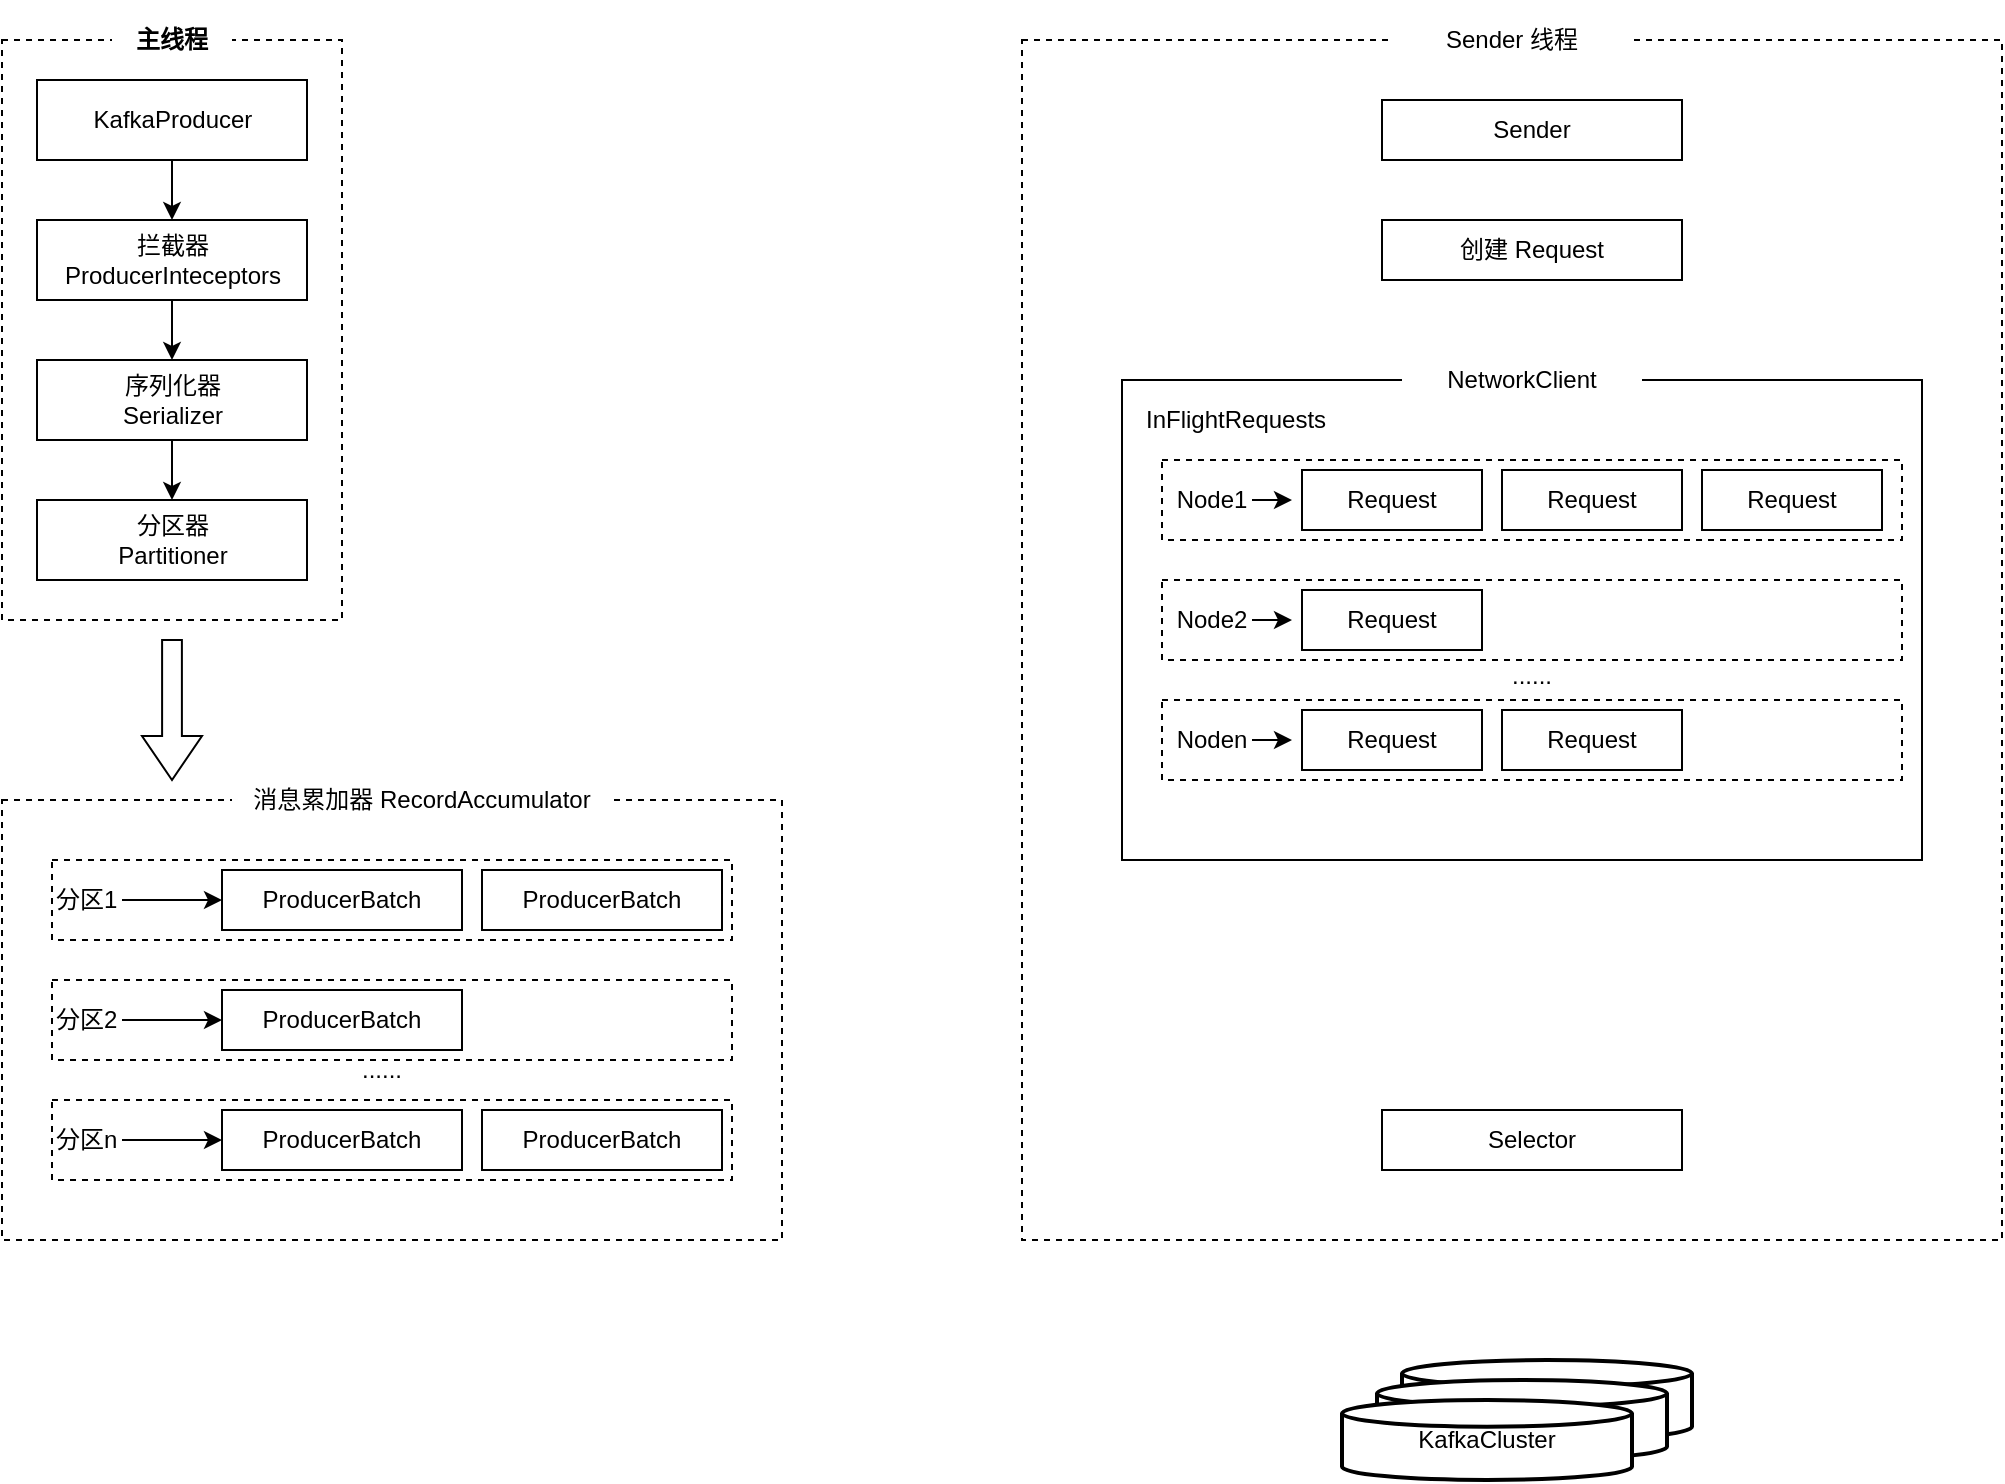 <mxfile version="14.5.10" type="github">
  <diagram id="lWjOg6cp8KSraKorUpdm" name="Page-1">
    <mxGraphModel dx="1426" dy="794" grid="1" gridSize="10" guides="1" tooltips="1" connect="1" arrows="1" fold="1" page="1" pageScale="1" pageWidth="827" pageHeight="1169" math="0" shadow="0">
      <root>
        <mxCell id="0" />
        <mxCell id="1" parent="0" />
        <mxCell id="4Kp6o3HMMt4SV7lr1U1g-1" value="" style="rounded=0;whiteSpace=wrap;html=1;dashed=1;" parent="1" vertex="1">
          <mxGeometry x="50" y="40" width="170" height="290" as="geometry" />
        </mxCell>
        <mxCell id="4Kp6o3HMMt4SV7lr1U1g-6" value="&lt;b&gt;&lt;font style=&quot;font-size: 12px&quot;&gt;主线程&lt;/font&gt;&lt;/b&gt;" style="rounded=0;whiteSpace=wrap;html=1;dashed=1;strokeWidth=1;shadow=0;strokeColor=none;" parent="1" vertex="1">
          <mxGeometry x="105" y="20" width="60" height="40" as="geometry" />
        </mxCell>
        <mxCell id="Mn85AuaeQ5H_NYyy6468-4" style="edgeStyle=orthogonalEdgeStyle;rounded=0;orthogonalLoop=1;jettySize=auto;html=1;" parent="1" source="4Kp6o3HMMt4SV7lr1U1g-7" target="4Kp6o3HMMt4SV7lr1U1g-8" edge="1">
          <mxGeometry relative="1" as="geometry" />
        </mxCell>
        <mxCell id="4Kp6o3HMMt4SV7lr1U1g-7" value="KafkaProducer" style="rounded=0;whiteSpace=wrap;html=1;shadow=0;strokeWidth=1;" parent="1" vertex="1">
          <mxGeometry x="67.5" y="60" width="135" height="40" as="geometry" />
        </mxCell>
        <mxCell id="Mn85AuaeQ5H_NYyy6468-5" style="edgeStyle=orthogonalEdgeStyle;rounded=0;orthogonalLoop=1;jettySize=auto;html=1;entryX=0.5;entryY=0;entryDx=0;entryDy=0;" parent="1" source="4Kp6o3HMMt4SV7lr1U1g-8" target="Mn85AuaeQ5H_NYyy6468-1" edge="1">
          <mxGeometry relative="1" as="geometry" />
        </mxCell>
        <mxCell id="4Kp6o3HMMt4SV7lr1U1g-8" value="拦截器&lt;br&gt;ProducerInteceptors" style="rounded=0;whiteSpace=wrap;html=1;shadow=0;strokeWidth=1;" parent="1" vertex="1">
          <mxGeometry x="67.5" y="130" width="135" height="40" as="geometry" />
        </mxCell>
        <mxCell id="Mn85AuaeQ5H_NYyy6468-7" style="edgeStyle=orthogonalEdgeStyle;rounded=0;orthogonalLoop=1;jettySize=auto;html=1;" parent="1" source="Mn85AuaeQ5H_NYyy6468-1" target="Mn85AuaeQ5H_NYyy6468-2" edge="1">
          <mxGeometry relative="1" as="geometry" />
        </mxCell>
        <mxCell id="Mn85AuaeQ5H_NYyy6468-1" value="序列化器&lt;br&gt;Serializer" style="rounded=0;whiteSpace=wrap;html=1;shadow=0;strokeWidth=1;" parent="1" vertex="1">
          <mxGeometry x="67.5" y="200" width="135" height="40" as="geometry" />
        </mxCell>
        <mxCell id="Mn85AuaeQ5H_NYyy6468-2" value="分区器&lt;br&gt;Partitioner" style="rounded=0;whiteSpace=wrap;html=1;shadow=0;strokeWidth=1;" parent="1" vertex="1">
          <mxGeometry x="67.5" y="270" width="135" height="40" as="geometry" />
        </mxCell>
        <mxCell id="Mn85AuaeQ5H_NYyy6468-8" value="" style="rounded=0;whiteSpace=wrap;html=1;dashed=1;" parent="1" vertex="1">
          <mxGeometry x="50" y="420" width="390" height="220" as="geometry" />
        </mxCell>
        <mxCell id="Mn85AuaeQ5H_NYyy6468-10" value="消息累加器 RecordAccumulator" style="rounded=0;whiteSpace=wrap;html=1;dashed=1;strokeColor=none;" parent="1" vertex="1">
          <mxGeometry x="165" y="400" width="190" height="40" as="geometry" />
        </mxCell>
        <mxCell id="Mn85AuaeQ5H_NYyy6468-11" value="分区1&amp;nbsp;" style="rounded=0;whiteSpace=wrap;html=1;dashed=1;align=left;" parent="1" vertex="1">
          <mxGeometry x="75" y="450" width="340" height="40" as="geometry" />
        </mxCell>
        <mxCell id="Mn85AuaeQ5H_NYyy6468-12" value="ProducerBatch" style="rounded=0;whiteSpace=wrap;html=1;" parent="1" vertex="1">
          <mxGeometry x="160" y="455" width="120" height="30" as="geometry" />
        </mxCell>
        <mxCell id="Mn85AuaeQ5H_NYyy6468-13" value="&lt;span&gt;ProducerBatch&lt;/span&gt;" style="rounded=0;whiteSpace=wrap;html=1;" parent="1" vertex="1">
          <mxGeometry x="290" y="455" width="120" height="30" as="geometry" />
        </mxCell>
        <mxCell id="Mn85AuaeQ5H_NYyy6468-14" value="" style="endArrow=classic;html=1;entryX=0;entryY=0.5;entryDx=0;entryDy=0;" parent="1" target="Mn85AuaeQ5H_NYyy6468-12" edge="1">
          <mxGeometry width="50" height="50" relative="1" as="geometry">
            <mxPoint x="110" y="470" as="sourcePoint" />
            <mxPoint x="100" y="370" as="targetPoint" />
          </mxGeometry>
        </mxCell>
        <mxCell id="Mn85AuaeQ5H_NYyy6468-25" value="分区2&amp;nbsp;" style="rounded=0;whiteSpace=wrap;html=1;dashed=1;align=left;" parent="1" vertex="1">
          <mxGeometry x="75" y="510" width="340" height="40" as="geometry" />
        </mxCell>
        <mxCell id="Mn85AuaeQ5H_NYyy6468-26" value="ProducerBatch" style="rounded=0;whiteSpace=wrap;html=1;" parent="1" vertex="1">
          <mxGeometry x="160" y="515" width="120" height="30" as="geometry" />
        </mxCell>
        <mxCell id="Mn85AuaeQ5H_NYyy6468-28" value="" style="endArrow=classic;html=1;entryX=0;entryY=0.5;entryDx=0;entryDy=0;" parent="1" target="Mn85AuaeQ5H_NYyy6468-26" edge="1">
          <mxGeometry width="50" height="50" relative="1" as="geometry">
            <mxPoint x="110" y="530" as="sourcePoint" />
            <mxPoint x="100" y="430" as="targetPoint" />
          </mxGeometry>
        </mxCell>
        <mxCell id="Mn85AuaeQ5H_NYyy6468-29" value="分区n&amp;nbsp;" style="rounded=0;whiteSpace=wrap;html=1;dashed=1;align=left;" parent="1" vertex="1">
          <mxGeometry x="75" y="570" width="340" height="40" as="geometry" />
        </mxCell>
        <mxCell id="Mn85AuaeQ5H_NYyy6468-30" value="ProducerBatch" style="rounded=0;whiteSpace=wrap;html=1;" parent="1" vertex="1">
          <mxGeometry x="160" y="575" width="120" height="30" as="geometry" />
        </mxCell>
        <mxCell id="Mn85AuaeQ5H_NYyy6468-31" value="&lt;span&gt;ProducerBatch&lt;/span&gt;" style="rounded=0;whiteSpace=wrap;html=1;" parent="1" vertex="1">
          <mxGeometry x="290" y="575" width="120" height="30" as="geometry" />
        </mxCell>
        <mxCell id="Mn85AuaeQ5H_NYyy6468-32" value="" style="endArrow=classic;html=1;entryX=0;entryY=0.5;entryDx=0;entryDy=0;" parent="1" target="Mn85AuaeQ5H_NYyy6468-30" edge="1">
          <mxGeometry width="50" height="50" relative="1" as="geometry">
            <mxPoint x="110" y="590" as="sourcePoint" />
            <mxPoint x="100" y="490" as="targetPoint" />
          </mxGeometry>
        </mxCell>
        <mxCell id="Mn85AuaeQ5H_NYyy6468-33" value="" style="rounded=0;whiteSpace=wrap;html=1;dashed=1;" parent="1" vertex="1">
          <mxGeometry x="560" y="40" width="490" height="600" as="geometry" />
        </mxCell>
        <mxCell id="Mn85AuaeQ5H_NYyy6468-34" value="Sender 线程" style="rounded=0;whiteSpace=wrap;html=1;dashed=1;strokeColor=none;" parent="1" vertex="1">
          <mxGeometry x="745" y="20" width="120" height="40" as="geometry" />
        </mxCell>
        <mxCell id="Mn85AuaeQ5H_NYyy6468-35" value="Sender" style="rounded=0;whiteSpace=wrap;html=1;" parent="1" vertex="1">
          <mxGeometry x="740" y="70" width="150" height="30" as="geometry" />
        </mxCell>
        <mxCell id="Mn85AuaeQ5H_NYyy6468-36" value="创建 Request" style="rounded=0;whiteSpace=wrap;html=1;" parent="1" vertex="1">
          <mxGeometry x="740" y="130" width="150" height="30" as="geometry" />
        </mxCell>
        <mxCell id="zGg2ZoUMUA5Oq04mwjyU-1" value="" style="rounded=0;whiteSpace=wrap;html=1;" vertex="1" parent="1">
          <mxGeometry x="610" y="210" width="400" height="240" as="geometry" />
        </mxCell>
        <mxCell id="zGg2ZoUMUA5Oq04mwjyU-2" value="NetworkClient" style="rounded=0;whiteSpace=wrap;html=1;strokeColor=none;" vertex="1" parent="1">
          <mxGeometry x="750" y="190" width="120" height="40" as="geometry" />
        </mxCell>
        <mxCell id="zGg2ZoUMUA5Oq04mwjyU-3" value="InFlightRequests" style="text;html=1;strokeColor=none;fillColor=none;align=left;verticalAlign=middle;whiteSpace=wrap;rounded=0;" vertex="1" parent="1">
          <mxGeometry x="620" y="220" width="130" height="20" as="geometry" />
        </mxCell>
        <mxCell id="zGg2ZoUMUA5Oq04mwjyU-4" value="" style="rounded=0;whiteSpace=wrap;html=1;dashed=1;" vertex="1" parent="1">
          <mxGeometry x="630" y="250" width="370" height="40" as="geometry" />
        </mxCell>
        <mxCell id="zGg2ZoUMUA5Oq04mwjyU-5" value="Node1" style="text;html=1;strokeColor=none;fillColor=none;align=center;verticalAlign=middle;whiteSpace=wrap;rounded=0;" vertex="1" parent="1">
          <mxGeometry x="640" y="260" width="30" height="20" as="geometry" />
        </mxCell>
        <mxCell id="zGg2ZoUMUA5Oq04mwjyU-6" value="Request" style="rounded=0;whiteSpace=wrap;html=1;" vertex="1" parent="1">
          <mxGeometry x="700" y="255" width="90" height="30" as="geometry" />
        </mxCell>
        <mxCell id="zGg2ZoUMUA5Oq04mwjyU-7" value="Request" style="rounded=0;whiteSpace=wrap;html=1;" vertex="1" parent="1">
          <mxGeometry x="800" y="255" width="90" height="30" as="geometry" />
        </mxCell>
        <mxCell id="zGg2ZoUMUA5Oq04mwjyU-8" value="Request" style="rounded=0;whiteSpace=wrap;html=1;" vertex="1" parent="1">
          <mxGeometry x="900" y="255" width="90" height="30" as="geometry" />
        </mxCell>
        <mxCell id="zGg2ZoUMUA5Oq04mwjyU-10" style="edgeStyle=orthogonalEdgeStyle;rounded=0;orthogonalLoop=1;jettySize=auto;html=1;exitX=0.5;exitY=1;exitDx=0;exitDy=0;" edge="1" parent="1" source="zGg2ZoUMUA5Oq04mwjyU-5" target="zGg2ZoUMUA5Oq04mwjyU-5">
          <mxGeometry relative="1" as="geometry" />
        </mxCell>
        <mxCell id="zGg2ZoUMUA5Oq04mwjyU-12" value="" style="endArrow=classic;html=1;" edge="1" parent="1">
          <mxGeometry width="50" height="50" relative="1" as="geometry">
            <mxPoint x="675" y="270" as="sourcePoint" />
            <mxPoint x="695" y="270" as="targetPoint" />
          </mxGeometry>
        </mxCell>
        <mxCell id="zGg2ZoUMUA5Oq04mwjyU-13" value="" style="rounded=0;whiteSpace=wrap;html=1;dashed=1;" vertex="1" parent="1">
          <mxGeometry x="630" y="310" width="370" height="40" as="geometry" />
        </mxCell>
        <mxCell id="zGg2ZoUMUA5Oq04mwjyU-14" value="Node2" style="text;html=1;strokeColor=none;fillColor=none;align=center;verticalAlign=middle;whiteSpace=wrap;rounded=0;" vertex="1" parent="1">
          <mxGeometry x="640" y="320" width="30" height="20" as="geometry" />
        </mxCell>
        <mxCell id="zGg2ZoUMUA5Oq04mwjyU-15" value="Request" style="rounded=0;whiteSpace=wrap;html=1;" vertex="1" parent="1">
          <mxGeometry x="700" y="315" width="90" height="30" as="geometry" />
        </mxCell>
        <mxCell id="zGg2ZoUMUA5Oq04mwjyU-18" style="edgeStyle=orthogonalEdgeStyle;rounded=0;orthogonalLoop=1;jettySize=auto;html=1;exitX=0.5;exitY=1;exitDx=0;exitDy=0;" edge="1" parent="1" source="zGg2ZoUMUA5Oq04mwjyU-14" target="zGg2ZoUMUA5Oq04mwjyU-14">
          <mxGeometry relative="1" as="geometry" />
        </mxCell>
        <mxCell id="zGg2ZoUMUA5Oq04mwjyU-19" value="" style="endArrow=classic;html=1;" edge="1" parent="1">
          <mxGeometry width="50" height="50" relative="1" as="geometry">
            <mxPoint x="675" y="330" as="sourcePoint" />
            <mxPoint x="695" y="330" as="targetPoint" />
          </mxGeometry>
        </mxCell>
        <mxCell id="zGg2ZoUMUA5Oq04mwjyU-20" value="" style="rounded=0;whiteSpace=wrap;html=1;dashed=1;" vertex="1" parent="1">
          <mxGeometry x="630" y="370" width="370" height="40" as="geometry" />
        </mxCell>
        <mxCell id="zGg2ZoUMUA5Oq04mwjyU-21" value="Noden" style="text;html=1;strokeColor=none;fillColor=none;align=center;verticalAlign=middle;whiteSpace=wrap;rounded=0;" vertex="1" parent="1">
          <mxGeometry x="640" y="380" width="30" height="20" as="geometry" />
        </mxCell>
        <mxCell id="zGg2ZoUMUA5Oq04mwjyU-22" value="Request" style="rounded=0;whiteSpace=wrap;html=1;" vertex="1" parent="1">
          <mxGeometry x="700" y="375" width="90" height="30" as="geometry" />
        </mxCell>
        <mxCell id="zGg2ZoUMUA5Oq04mwjyU-23" value="Request" style="rounded=0;whiteSpace=wrap;html=1;" vertex="1" parent="1">
          <mxGeometry x="800" y="375" width="90" height="30" as="geometry" />
        </mxCell>
        <mxCell id="zGg2ZoUMUA5Oq04mwjyU-25" style="edgeStyle=orthogonalEdgeStyle;rounded=0;orthogonalLoop=1;jettySize=auto;html=1;exitX=0.5;exitY=1;exitDx=0;exitDy=0;" edge="1" parent="1" source="zGg2ZoUMUA5Oq04mwjyU-21" target="zGg2ZoUMUA5Oq04mwjyU-21">
          <mxGeometry relative="1" as="geometry" />
        </mxCell>
        <mxCell id="zGg2ZoUMUA5Oq04mwjyU-26" value="" style="endArrow=classic;html=1;" edge="1" parent="1">
          <mxGeometry width="50" height="50" relative="1" as="geometry">
            <mxPoint x="675" y="390" as="sourcePoint" />
            <mxPoint x="695" y="390" as="targetPoint" />
          </mxGeometry>
        </mxCell>
        <mxCell id="zGg2ZoUMUA5Oq04mwjyU-27" value="......" style="text;html=1;strokeColor=none;fillColor=none;align=center;verticalAlign=middle;whiteSpace=wrap;rounded=0;" vertex="1" parent="1">
          <mxGeometry x="795" y="355" width="40" height="5" as="geometry" />
        </mxCell>
        <mxCell id="zGg2ZoUMUA5Oq04mwjyU-28" value="......" style="text;html=1;strokeColor=none;fillColor=none;align=center;verticalAlign=middle;whiteSpace=wrap;rounded=0;" vertex="1" parent="1">
          <mxGeometry x="220" y="550" width="40" height="10" as="geometry" />
        </mxCell>
        <mxCell id="zGg2ZoUMUA5Oq04mwjyU-30" value="Selector" style="rounded=0;whiteSpace=wrap;html=1;" vertex="1" parent="1">
          <mxGeometry x="740" y="575" width="150" height="30" as="geometry" />
        </mxCell>
        <mxCell id="zGg2ZoUMUA5Oq04mwjyU-31" value="" style="strokeWidth=2;html=1;shape=mxgraph.flowchart.database;whiteSpace=wrap;" vertex="1" parent="1">
          <mxGeometry x="750" y="700" width="145" height="40" as="geometry" />
        </mxCell>
        <mxCell id="zGg2ZoUMUA5Oq04mwjyU-32" value="" style="strokeWidth=2;html=1;shape=mxgraph.flowchart.database;whiteSpace=wrap;" vertex="1" parent="1">
          <mxGeometry x="737.5" y="710" width="145" height="40" as="geometry" />
        </mxCell>
        <mxCell id="zGg2ZoUMUA5Oq04mwjyU-33" value="KafkaCluster" style="strokeWidth=2;html=1;shape=mxgraph.flowchart.database;whiteSpace=wrap;" vertex="1" parent="1">
          <mxGeometry x="720" y="720" width="145" height="40" as="geometry" />
        </mxCell>
        <mxCell id="zGg2ZoUMUA5Oq04mwjyU-34" value="" style="html=1;shadow=0;dashed=0;align=center;verticalAlign=middle;shape=mxgraph.arrows2.arrow;dy=0.67;dx=22;direction=south;notch=0;" vertex="1" parent="1">
          <mxGeometry x="120" y="340" width="30" height="70" as="geometry" />
        </mxCell>
      </root>
    </mxGraphModel>
  </diagram>
</mxfile>
